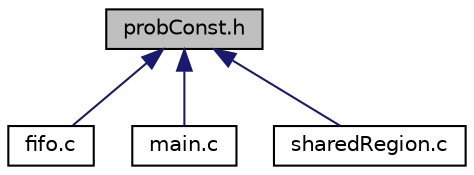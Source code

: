 digraph "probConst.h"
{
 // LATEX_PDF_SIZE
  edge [fontname="Helvetica",fontsize="10",labelfontname="Helvetica",labelfontsize="10"];
  node [fontname="Helvetica",fontsize="10",shape=record];
  Node1 [label="probConst.h",height=0.2,width=0.4,color="black", fillcolor="grey75", style="filled", fontcolor="black",tooltip="Problem name: Text processing in Portuguese."];
  Node1 -> Node2 [dir="back",color="midnightblue",fontsize="10",style="solid"];
  Node2 [label="fifo.c",height=0.2,width=0.4,color="black", fillcolor="white", style="filled",URL="$fifo_8c.html",tooltip="Problem name: Text processing in Portuguese Synchronization based on monitors. Both threads and the m..."];
  Node1 -> Node3 [dir="back",color="midnightblue",fontsize="10",style="solid"];
  Node3 [label="main.c",height=0.2,width=0.4,color="black", fillcolor="white", style="filled",URL="$main_8c.html",tooltip="Problem name: Text processing in Portuguese."];
  Node1 -> Node4 [dir="back",color="midnightblue",fontsize="10",style="solid"];
  Node4 [label="sharedRegion.c",height=0.2,width=0.4,color="black", fillcolor="white", style="filled",URL="$sharedRegion_8c.html",tooltip="Problem name: Text processing in Portuguese This module implements and stores information shared by t..."];
}
